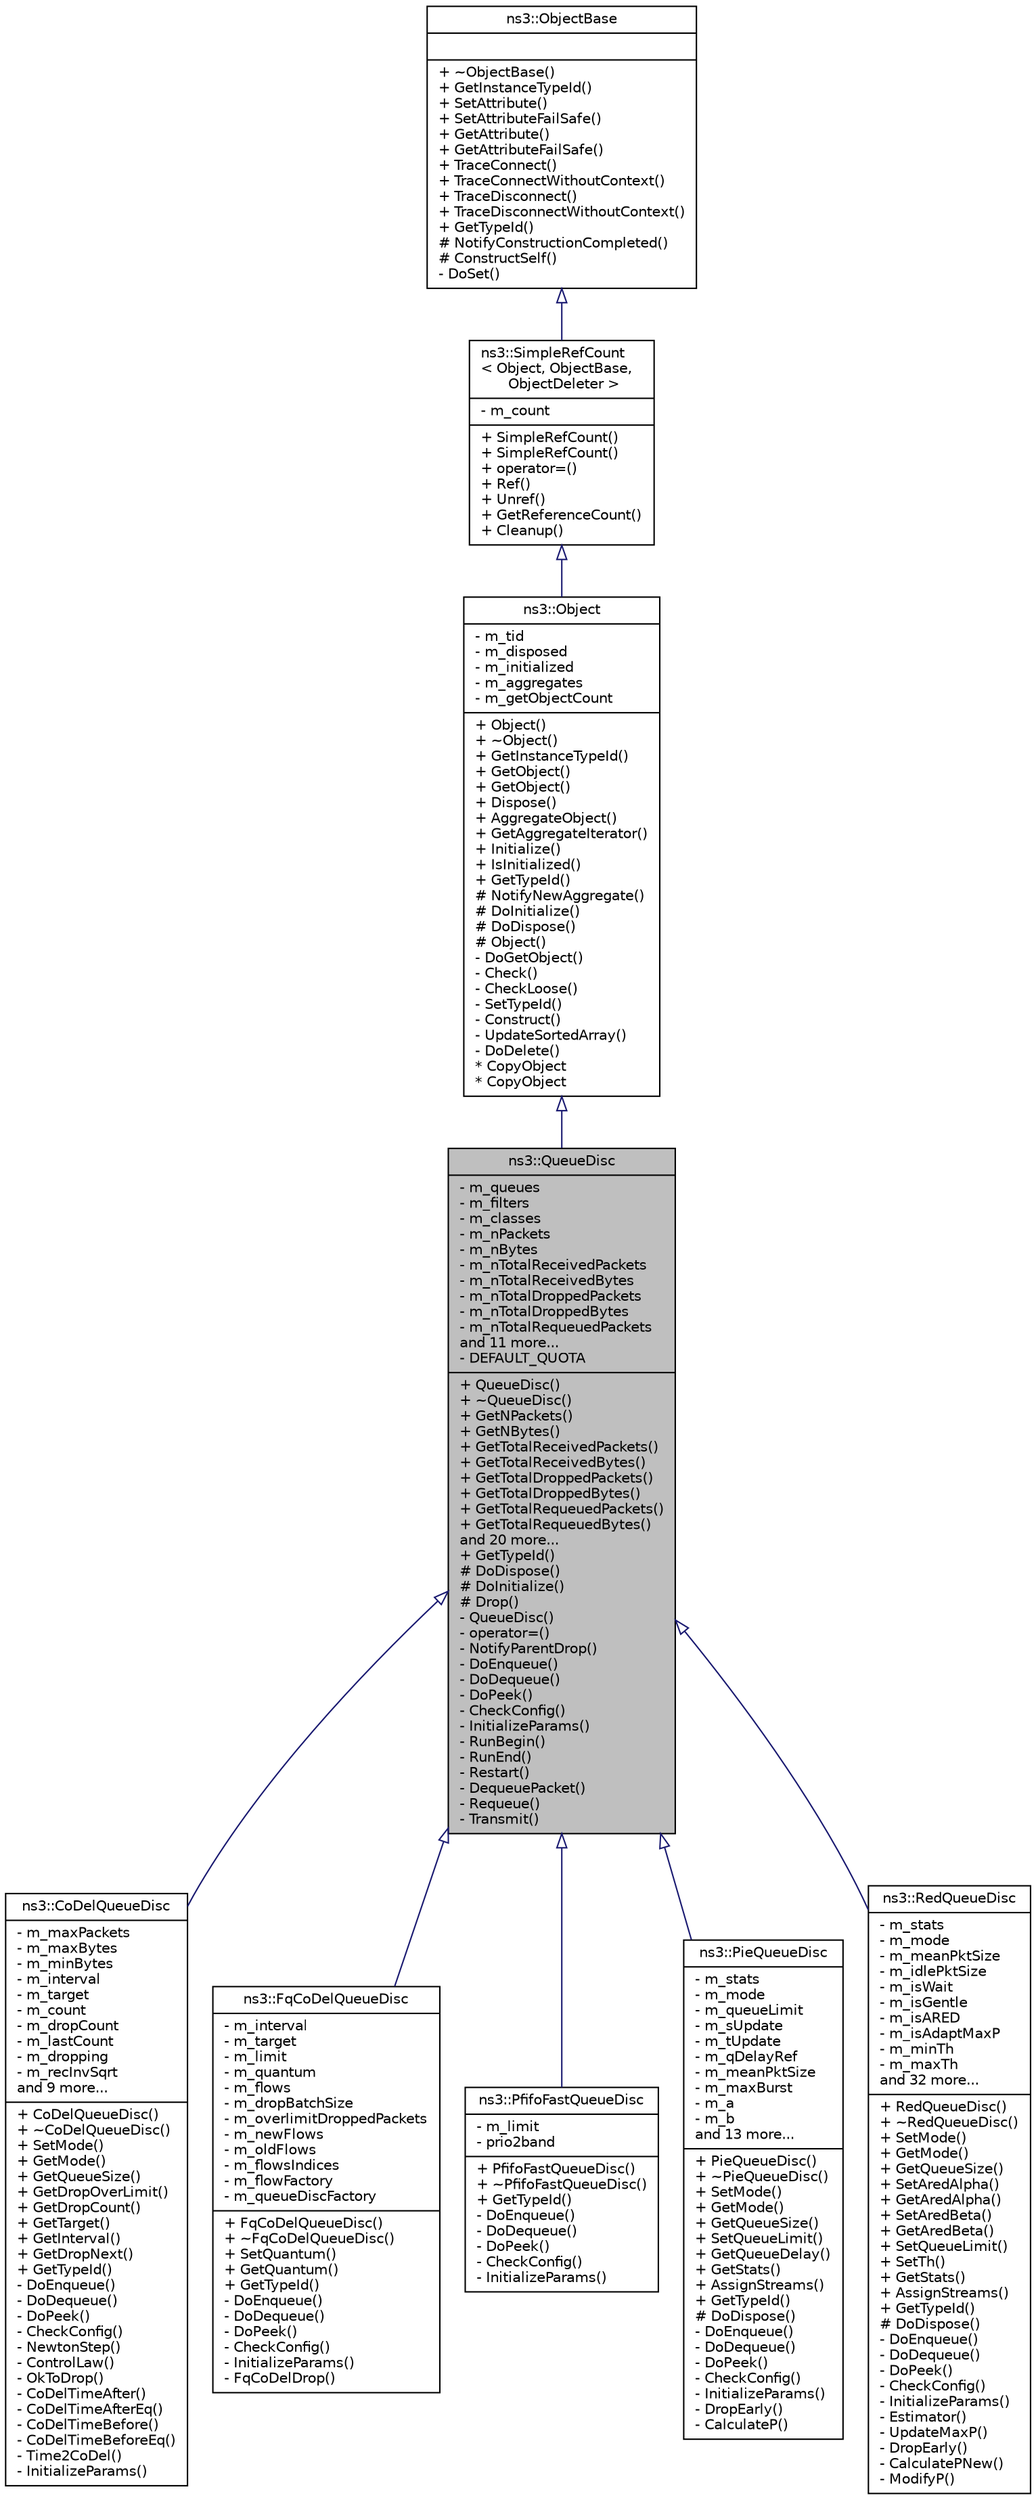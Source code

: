 digraph "ns3::QueueDisc"
{
  edge [fontname="Helvetica",fontsize="10",labelfontname="Helvetica",labelfontsize="10"];
  node [fontname="Helvetica",fontsize="10",shape=record];
  Node1 [label="{ns3::QueueDisc\n|- m_queues\l- m_filters\l- m_classes\l- m_nPackets\l- m_nBytes\l- m_nTotalReceivedPackets\l- m_nTotalReceivedBytes\l- m_nTotalDroppedPackets\l- m_nTotalDroppedBytes\l- m_nTotalRequeuedPackets\land 11 more...\l- DEFAULT_QUOTA\l|+ QueueDisc()\l+ ~QueueDisc()\l+ GetNPackets()\l+ GetNBytes()\l+ GetTotalReceivedPackets()\l+ GetTotalReceivedBytes()\l+ GetTotalDroppedPackets()\l+ GetTotalDroppedBytes()\l+ GetTotalRequeuedPackets()\l+ GetTotalRequeuedBytes()\land 20 more...\l+ GetTypeId()\l# DoDispose()\l# DoInitialize()\l# Drop()\l- QueueDisc()\l- operator=()\l- NotifyParentDrop()\l- DoEnqueue()\l- DoDequeue()\l- DoPeek()\l- CheckConfig()\l- InitializeParams()\l- RunBegin()\l- RunEnd()\l- Restart()\l- DequeuePacket()\l- Requeue()\l- Transmit()\l}",height=0.2,width=0.4,color="black", fillcolor="grey75", style="filled", fontcolor="black"];
  Node2 -> Node1 [dir="back",color="midnightblue",fontsize="10",style="solid",arrowtail="onormal"];
  Node2 [label="{ns3::Object\n|- m_tid\l- m_disposed\l- m_initialized\l- m_aggregates\l- m_getObjectCount\l|+ Object()\l+ ~Object()\l+ GetInstanceTypeId()\l+ GetObject()\l+ GetObject()\l+ Dispose()\l+ AggregateObject()\l+ GetAggregateIterator()\l+ Initialize()\l+ IsInitialized()\l+ GetTypeId()\l# NotifyNewAggregate()\l# DoInitialize()\l# DoDispose()\l# Object()\l- DoGetObject()\l- Check()\l- CheckLoose()\l- SetTypeId()\l- Construct()\l- UpdateSortedArray()\l- DoDelete()\l* CopyObject\l* CopyObject\l}",height=0.2,width=0.4,color="black", fillcolor="white", style="filled",URL="$d9/d77/classns3_1_1Object.html",tooltip="A base class which provides memory management and object aggregation. "];
  Node3 -> Node2 [dir="back",color="midnightblue",fontsize="10",style="solid",arrowtail="onormal"];
  Node3 [label="{ns3::SimpleRefCount\l\< Object, ObjectBase,\l ObjectDeleter \>\n|- m_count\l|+ SimpleRefCount()\l+ SimpleRefCount()\l+ operator=()\l+ Ref()\l+ Unref()\l+ GetReferenceCount()\l+ Cleanup()\l}",height=0.2,width=0.4,color="black", fillcolor="white", style="filled",URL="$da/da1/classns3_1_1SimpleRefCount.html"];
  Node4 -> Node3 [dir="back",color="midnightblue",fontsize="10",style="solid",arrowtail="onormal"];
  Node4 [label="{ns3::ObjectBase\n||+ ~ObjectBase()\l+ GetInstanceTypeId()\l+ SetAttribute()\l+ SetAttributeFailSafe()\l+ GetAttribute()\l+ GetAttributeFailSafe()\l+ TraceConnect()\l+ TraceConnectWithoutContext()\l+ TraceDisconnect()\l+ TraceDisconnectWithoutContext()\l+ GetTypeId()\l# NotifyConstructionCompleted()\l# ConstructSelf()\l- DoSet()\l}",height=0.2,width=0.4,color="black", fillcolor="white", style="filled",URL="$d2/dac/classns3_1_1ObjectBase.html",tooltip="Anchor the ns-3 type and attribute system. "];
  Node1 -> Node5 [dir="back",color="midnightblue",fontsize="10",style="solid",arrowtail="onormal"];
  Node5 [label="{ns3::CoDelQueueDisc\n|- m_maxPackets\l- m_maxBytes\l- m_minBytes\l- m_interval\l- m_target\l- m_count\l- m_dropCount\l- m_lastCount\l- m_dropping\l- m_recInvSqrt\land 9 more...\l|+ CoDelQueueDisc()\l+ ~CoDelQueueDisc()\l+ SetMode()\l+ GetMode()\l+ GetQueueSize()\l+ GetDropOverLimit()\l+ GetDropCount()\l+ GetTarget()\l+ GetInterval()\l+ GetDropNext()\l+ GetTypeId()\l- DoEnqueue()\l- DoDequeue()\l- DoPeek()\l- CheckConfig()\l- NewtonStep()\l- ControlLaw()\l- OkToDrop()\l- CoDelTimeAfter()\l- CoDelTimeAfterEq()\l- CoDelTimeBefore()\l- CoDelTimeBeforeEq()\l- Time2CoDel()\l- InitializeParams()\l}",height=0.2,width=0.4,color="black", fillcolor="white", style="filled",URL="$de/d17/classns3_1_1CoDelQueueDisc.html",tooltip="A CoDel packet queue disc. "];
  Node1 -> Node6 [dir="back",color="midnightblue",fontsize="10",style="solid",arrowtail="onormal"];
  Node6 [label="{ns3::FqCoDelQueueDisc\n|- m_interval\l- m_target\l- m_limit\l- m_quantum\l- m_flows\l- m_dropBatchSize\l- m_overlimitDroppedPackets\l- m_newFlows\l- m_oldFlows\l- m_flowsIndices\l- m_flowFactory\l- m_queueDiscFactory\l|+ FqCoDelQueueDisc()\l+ ~FqCoDelQueueDisc()\l+ SetQuantum()\l+ GetQuantum()\l+ GetTypeId()\l- DoEnqueue()\l- DoDequeue()\l- DoPeek()\l- CheckConfig()\l- InitializeParams()\l- FqCoDelDrop()\l}",height=0.2,width=0.4,color="black", fillcolor="white", style="filled",URL="$d3/df2/classns3_1_1FqCoDelQueueDisc.html",tooltip="A FqCoDel packet queue disc. "];
  Node1 -> Node7 [dir="back",color="midnightblue",fontsize="10",style="solid",arrowtail="onormal"];
  Node7 [label="{ns3::PfifoFastQueueDisc\n|- m_limit\l- prio2band\l|+ PfifoFastQueueDisc()\l+ ~PfifoFastQueueDisc()\l+ GetTypeId()\l- DoEnqueue()\l- DoDequeue()\l- DoPeek()\l- CheckConfig()\l- InitializeParams()\l}",height=0.2,width=0.4,color="black", fillcolor="white", style="filled",URL="$d4/da2/classns3_1_1PfifoFastQueueDisc.html"];
  Node1 -> Node8 [dir="back",color="midnightblue",fontsize="10",style="solid",arrowtail="onormal"];
  Node8 [label="{ns3::PieQueueDisc\n|- m_stats\l- m_mode\l- m_queueLimit\l- m_sUpdate\l- m_tUpdate\l- m_qDelayRef\l- m_meanPktSize\l- m_maxBurst\l- m_a\l- m_b\land 13 more...\l|+ PieQueueDisc()\l+ ~PieQueueDisc()\l+ SetMode()\l+ GetMode()\l+ GetQueueSize()\l+ SetQueueLimit()\l+ GetQueueDelay()\l+ GetStats()\l+ AssignStreams()\l+ GetTypeId()\l# DoDispose()\l- DoEnqueue()\l- DoDequeue()\l- DoPeek()\l- CheckConfig()\l- InitializeParams()\l- DropEarly()\l- CalculateP()\l}",height=0.2,width=0.4,color="black", fillcolor="white", style="filled",URL="$da/d04/classns3_1_1PieQueueDisc.html",tooltip="Implements PIE Active Queue Management discipline. "];
  Node1 -> Node9 [dir="back",color="midnightblue",fontsize="10",style="solid",arrowtail="onormal"];
  Node9 [label="{ns3::RedQueueDisc\n|- m_stats\l- m_mode\l- m_meanPktSize\l- m_idlePktSize\l- m_isWait\l- m_isGentle\l- m_isARED\l- m_isAdaptMaxP\l- m_minTh\l- m_maxTh\land 32 more...\l|+ RedQueueDisc()\l+ ~RedQueueDisc()\l+ SetMode()\l+ GetMode()\l+ GetQueueSize()\l+ SetAredAlpha()\l+ GetAredAlpha()\l+ SetAredBeta()\l+ GetAredBeta()\l+ SetQueueLimit()\l+ SetTh()\l+ GetStats()\l+ AssignStreams()\l+ GetTypeId()\l# DoDispose()\l- DoEnqueue()\l- DoDequeue()\l- DoPeek()\l- CheckConfig()\l- InitializeParams()\l- Estimator()\l- UpdateMaxP()\l- DropEarly()\l- CalculatePNew()\l- ModifyP()\l}",height=0.2,width=0.4,color="black", fillcolor="white", style="filled",URL="$d5/d02/classns3_1_1RedQueueDisc.html",tooltip="A RED packet queue disc. "];
}
